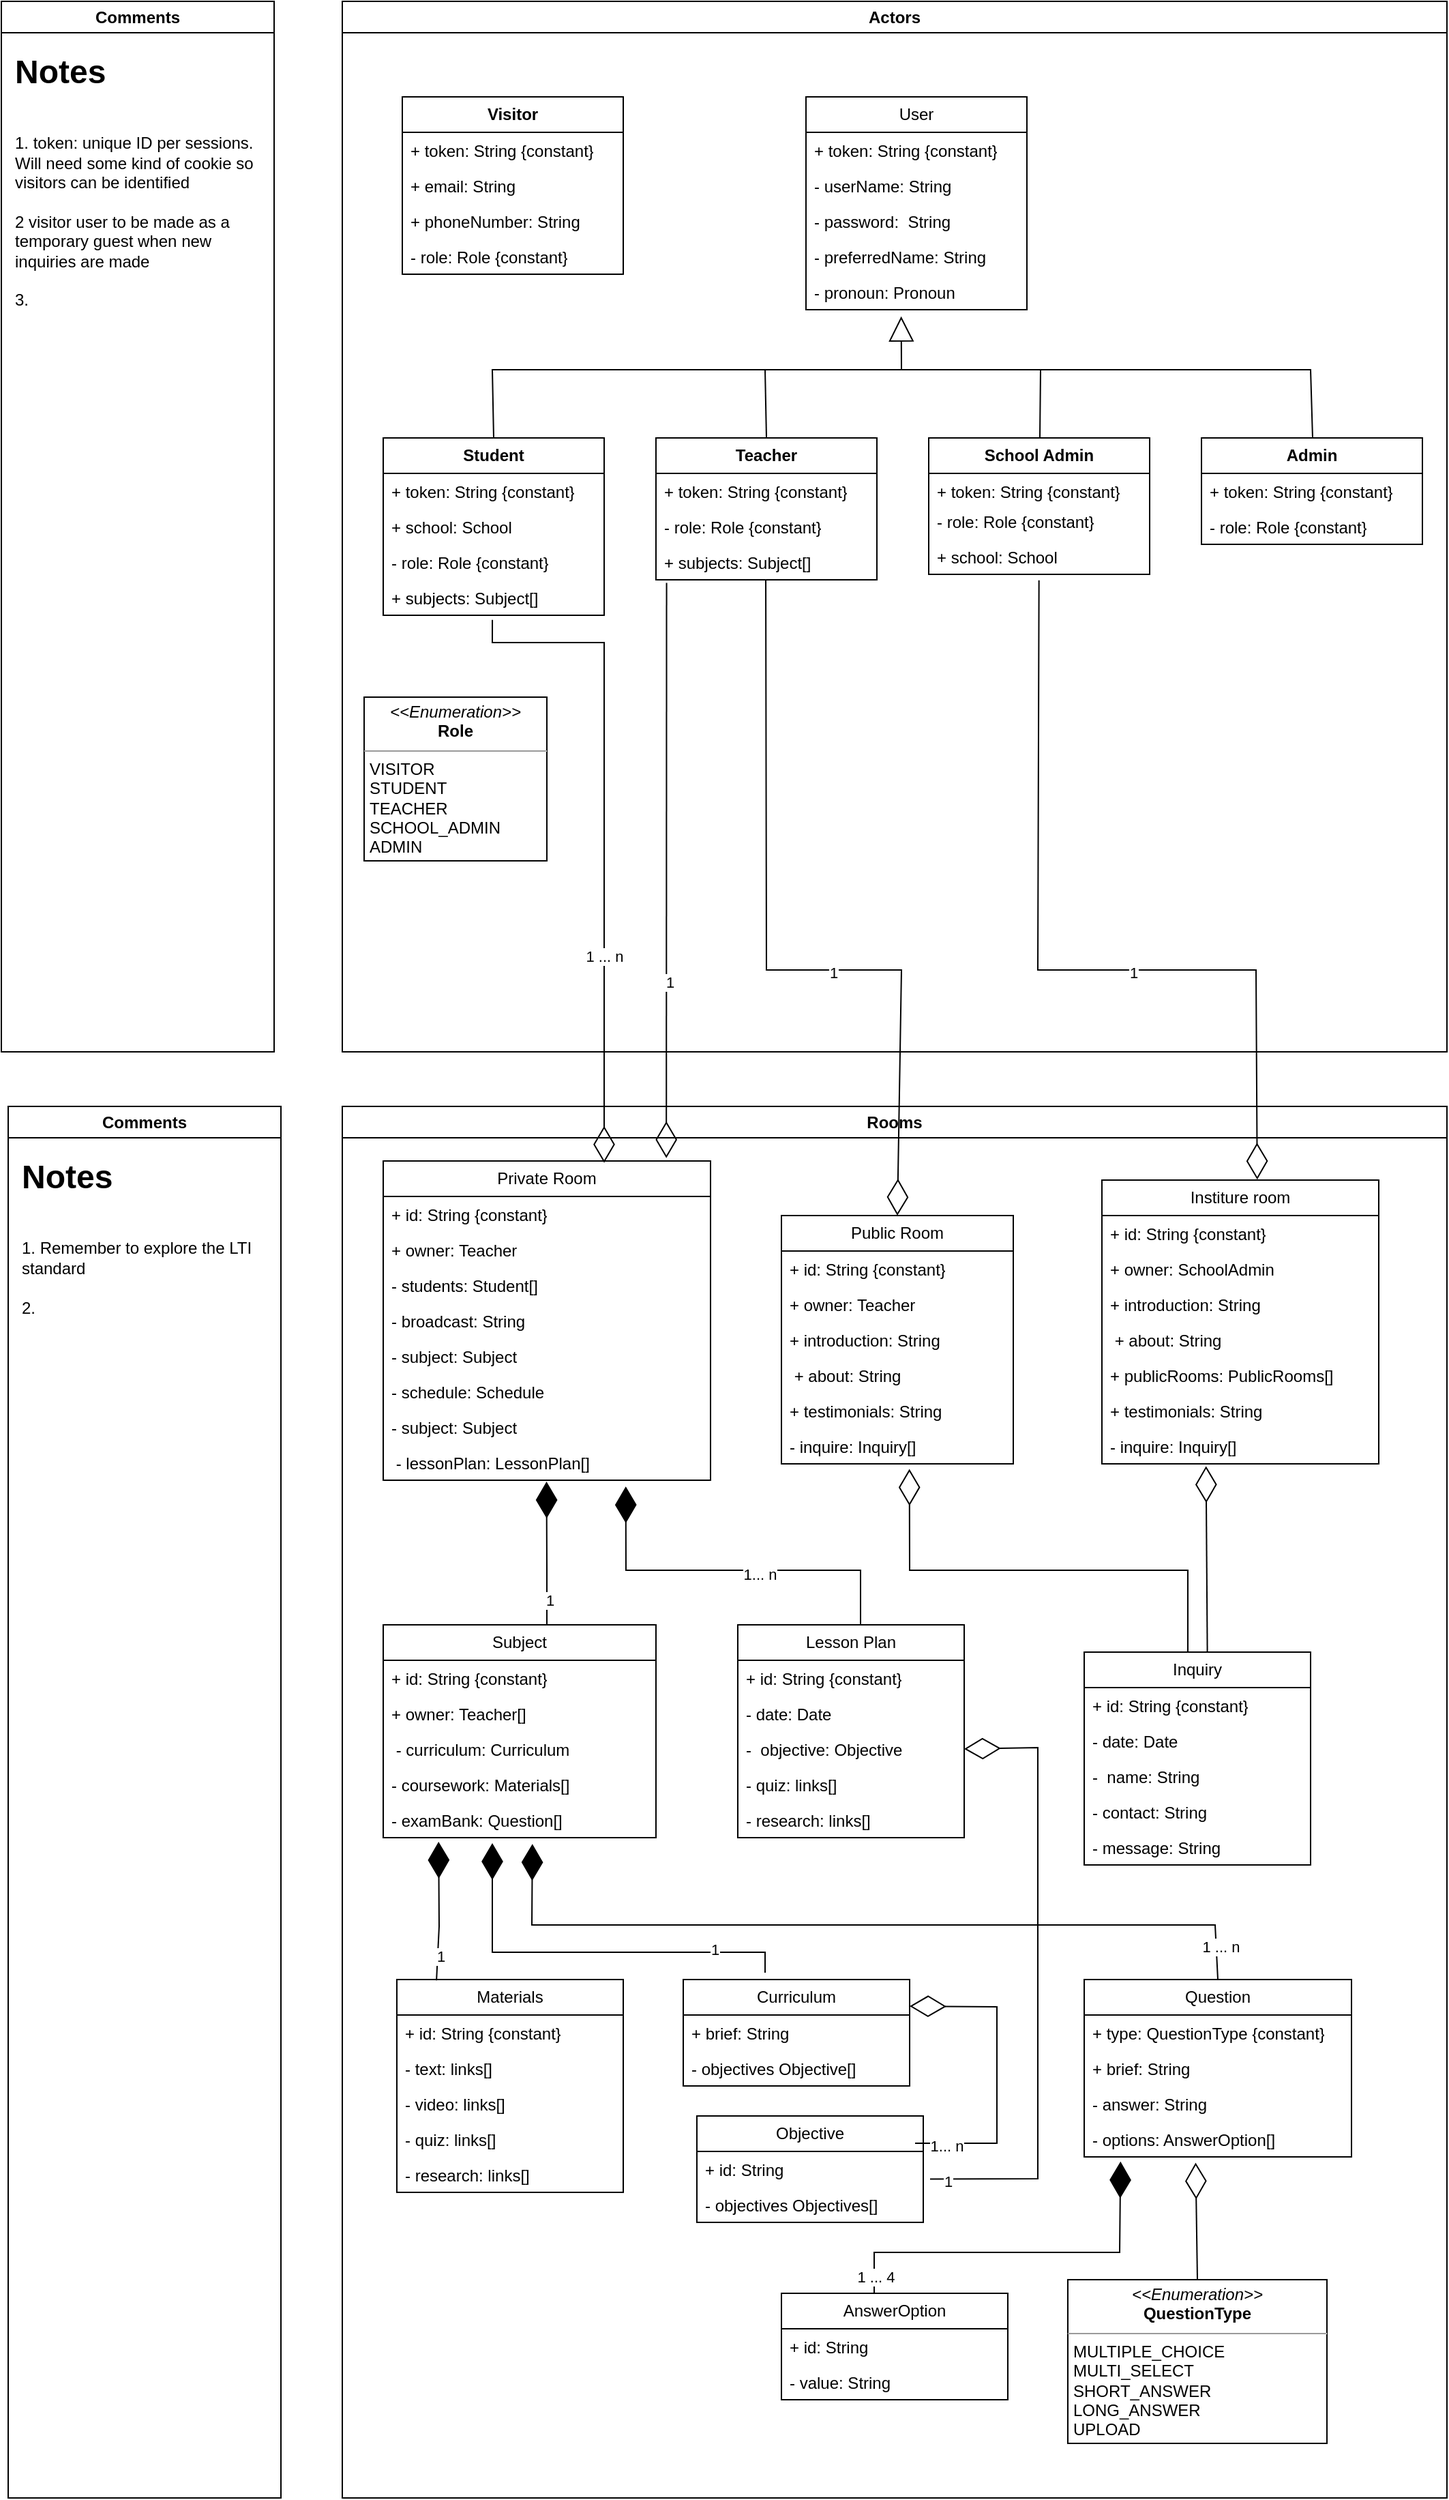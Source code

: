 <mxfile version="22.1.5" type="github">
  <diagram id="C5RBs43oDa-KdzZeNtuy" name="Page-1">
    <mxGraphModel dx="1717" dy="401" grid="1" gridSize="10" guides="1" tooltips="1" connect="1" arrows="1" fold="1" page="1" pageScale="1" pageWidth="827" pageHeight="1169" math="0" shadow="0">
      <root>
        <mxCell id="WIyWlLk6GJQsqaUBKTNV-0" />
        <mxCell id="WIyWlLk6GJQsqaUBKTNV-1" parent="WIyWlLk6GJQsqaUBKTNV-0" />
        <mxCell id="srA7FluS-shETUdFAsvK-31" value="Actors" style="swimlane;whiteSpace=wrap;html=1;" parent="WIyWlLk6GJQsqaUBKTNV-1" vertex="1">
          <mxGeometry x="10" y="10" width="810" height="770" as="geometry" />
        </mxCell>
        <mxCell id="srA7FluS-shETUdFAsvK-42" value="&lt;b&gt;Student&lt;/b&gt;" style="swimlane;fontStyle=0;childLayout=stackLayout;horizontal=1;startSize=26;fillColor=none;horizontalStack=0;resizeParent=1;resizeParentMax=0;resizeLast=0;collapsible=1;marginBottom=0;whiteSpace=wrap;html=1;" parent="srA7FluS-shETUdFAsvK-31" vertex="1">
          <mxGeometry x="30" y="320" width="162" height="130" as="geometry" />
        </mxCell>
        <mxCell id="srA7FluS-shETUdFAsvK-43" value="+ token: String {constant}" style="text;strokeColor=none;fillColor=none;align=left;verticalAlign=top;spacingLeft=4;spacingRight=4;overflow=hidden;rotatable=0;points=[[0,0.5],[1,0.5]];portConstraint=eastwest;whiteSpace=wrap;html=1;" parent="srA7FluS-shETUdFAsvK-42" vertex="1">
          <mxGeometry y="26" width="162" height="26" as="geometry" />
        </mxCell>
        <mxCell id="srA7FluS-shETUdFAsvK-110" value="+ school: School" style="text;strokeColor=none;fillColor=none;align=left;verticalAlign=top;spacingLeft=4;spacingRight=4;overflow=hidden;rotatable=0;points=[[0,0.5],[1,0.5]];portConstraint=eastwest;whiteSpace=wrap;html=1;" parent="srA7FluS-shETUdFAsvK-42" vertex="1">
          <mxGeometry y="52" width="162" height="26" as="geometry" />
        </mxCell>
        <mxCell id="srA7FluS-shETUdFAsvK-64" value="- role: Role {constant}" style="text;strokeColor=none;fillColor=none;align=left;verticalAlign=top;spacingLeft=4;spacingRight=4;overflow=hidden;rotatable=0;points=[[0,0.5],[1,0.5]];portConstraint=eastwest;whiteSpace=wrap;html=1;" parent="srA7FluS-shETUdFAsvK-42" vertex="1">
          <mxGeometry y="78" width="162" height="26" as="geometry" />
        </mxCell>
        <mxCell id="srA7FluS-shETUdFAsvK-47" value="+ subjects: Subject[]" style="text;strokeColor=none;fillColor=none;align=left;verticalAlign=top;spacingLeft=4;spacingRight=4;overflow=hidden;rotatable=0;points=[[0,0.5],[1,0.5]];portConstraint=eastwest;whiteSpace=wrap;html=1;" parent="srA7FluS-shETUdFAsvK-42" vertex="1">
          <mxGeometry y="104" width="162" height="26" as="geometry" />
        </mxCell>
        <mxCell id="srA7FluS-shETUdFAsvK-66" value="&lt;b&gt;Teacher&lt;/b&gt;" style="swimlane;fontStyle=0;childLayout=stackLayout;horizontal=1;startSize=26;fillColor=none;horizontalStack=0;resizeParent=1;resizeParentMax=0;resizeLast=0;collapsible=1;marginBottom=0;whiteSpace=wrap;html=1;" parent="srA7FluS-shETUdFAsvK-31" vertex="1">
          <mxGeometry x="230" y="320" width="162" height="104" as="geometry" />
        </mxCell>
        <mxCell id="srA7FluS-shETUdFAsvK-106" value="+ token: String {constant}" style="text;strokeColor=none;fillColor=none;align=left;verticalAlign=top;spacingLeft=4;spacingRight=4;overflow=hidden;rotatable=0;points=[[0,0.5],[1,0.5]];portConstraint=eastwest;whiteSpace=wrap;html=1;" parent="srA7FluS-shETUdFAsvK-66" vertex="1">
          <mxGeometry y="26" width="162" height="26" as="geometry" />
        </mxCell>
        <mxCell id="srA7FluS-shETUdFAsvK-113" value="- role: Role {constant}" style="text;strokeColor=none;fillColor=none;align=left;verticalAlign=top;spacingLeft=4;spacingRight=4;overflow=hidden;rotatable=0;points=[[0,0.5],[1,0.5]];portConstraint=eastwest;whiteSpace=wrap;html=1;" parent="srA7FluS-shETUdFAsvK-66" vertex="1">
          <mxGeometry y="52" width="162" height="26" as="geometry" />
        </mxCell>
        <mxCell id="srA7FluS-shETUdFAsvK-72" value="+ subjects: Subject[]" style="text;strokeColor=none;fillColor=none;align=left;verticalAlign=top;spacingLeft=4;spacingRight=4;overflow=hidden;rotatable=0;points=[[0,0.5],[1,0.5]];portConstraint=eastwest;whiteSpace=wrap;html=1;" parent="srA7FluS-shETUdFAsvK-66" vertex="1">
          <mxGeometry y="78" width="162" height="26" as="geometry" />
        </mxCell>
        <mxCell id="srA7FluS-shETUdFAsvK-74" value="&lt;b&gt;School Admin&lt;/b&gt;" style="swimlane;fontStyle=0;childLayout=stackLayout;horizontal=1;startSize=26;fillColor=none;horizontalStack=0;resizeParent=1;resizeParentMax=0;resizeLast=0;collapsible=1;marginBottom=0;whiteSpace=wrap;html=1;" parent="srA7FluS-shETUdFAsvK-31" vertex="1">
          <mxGeometry x="430" y="320" width="162" height="100" as="geometry" />
        </mxCell>
        <mxCell id="srA7FluS-shETUdFAsvK-107" value="+ token: String {constant}" style="text;strokeColor=none;fillColor=none;align=left;verticalAlign=top;spacingLeft=4;spacingRight=4;overflow=hidden;rotatable=0;points=[[0,0.5],[1,0.5]];portConstraint=eastwest;whiteSpace=wrap;html=1;" parent="srA7FluS-shETUdFAsvK-74" vertex="1">
          <mxGeometry y="26" width="162" height="22" as="geometry" />
        </mxCell>
        <mxCell id="srA7FluS-shETUdFAsvK-114" value="- role: Role {constant}" style="text;strokeColor=none;fillColor=none;align=left;verticalAlign=top;spacingLeft=4;spacingRight=4;overflow=hidden;rotatable=0;points=[[0,0.5],[1,0.5]];portConstraint=eastwest;whiteSpace=wrap;html=1;" parent="srA7FluS-shETUdFAsvK-74" vertex="1">
          <mxGeometry y="48" width="162" height="26" as="geometry" />
        </mxCell>
        <mxCell id="srA7FluS-shETUdFAsvK-81" value="+ school: School" style="text;strokeColor=none;fillColor=none;align=left;verticalAlign=top;spacingLeft=4;spacingRight=4;overflow=hidden;rotatable=0;points=[[0,0.5],[1,0.5]];portConstraint=eastwest;whiteSpace=wrap;html=1;" parent="srA7FluS-shETUdFAsvK-74" vertex="1">
          <mxGeometry y="74" width="162" height="26" as="geometry" />
        </mxCell>
        <mxCell id="srA7FluS-shETUdFAsvK-82" value="&lt;b&gt;Admin&lt;/b&gt;" style="swimlane;fontStyle=0;childLayout=stackLayout;horizontal=1;startSize=26;fillColor=none;horizontalStack=0;resizeParent=1;resizeParentMax=0;resizeLast=0;collapsible=1;marginBottom=0;whiteSpace=wrap;html=1;" parent="srA7FluS-shETUdFAsvK-31" vertex="1">
          <mxGeometry x="630" y="320" width="162" height="78" as="geometry" />
        </mxCell>
        <mxCell id="srA7FluS-shETUdFAsvK-108" value="+ token: String {constant}" style="text;strokeColor=none;fillColor=none;align=left;verticalAlign=top;spacingLeft=4;spacingRight=4;overflow=hidden;rotatable=0;points=[[0,0.5],[1,0.5]];portConstraint=eastwest;whiteSpace=wrap;html=1;" parent="srA7FluS-shETUdFAsvK-82" vertex="1">
          <mxGeometry y="26" width="162" height="26" as="geometry" />
        </mxCell>
        <mxCell id="srA7FluS-shETUdFAsvK-115" value="- role: Role {constant}" style="text;strokeColor=none;fillColor=none;align=left;verticalAlign=top;spacingLeft=4;spacingRight=4;overflow=hidden;rotatable=0;points=[[0,0.5],[1,0.5]];portConstraint=eastwest;whiteSpace=wrap;html=1;" parent="srA7FluS-shETUdFAsvK-82" vertex="1">
          <mxGeometry y="52" width="162" height="26" as="geometry" />
        </mxCell>
        <mxCell id="srA7FluS-shETUdFAsvK-97" value="&lt;b&gt;Visitor&lt;/b&gt;" style="swimlane;fontStyle=0;childLayout=stackLayout;horizontal=1;startSize=26;fillColor=none;horizontalStack=0;resizeParent=1;resizeParentMax=0;resizeLast=0;collapsible=1;marginBottom=0;whiteSpace=wrap;html=1;" parent="srA7FluS-shETUdFAsvK-31" vertex="1">
          <mxGeometry x="44" y="70" width="162" height="130" as="geometry" />
        </mxCell>
        <mxCell id="srA7FluS-shETUdFAsvK-98" value="+ token: String {constant}" style="text;strokeColor=none;fillColor=none;align=left;verticalAlign=top;spacingLeft=4;spacingRight=4;overflow=hidden;rotatable=0;points=[[0,0.5],[1,0.5]];portConstraint=eastwest;whiteSpace=wrap;html=1;" parent="srA7FluS-shETUdFAsvK-97" vertex="1">
          <mxGeometry y="26" width="162" height="26" as="geometry" />
        </mxCell>
        <mxCell id="srA7FluS-shETUdFAsvK-103" value="+ email: String" style="text;strokeColor=none;fillColor=none;align=left;verticalAlign=top;spacingLeft=4;spacingRight=4;overflow=hidden;rotatable=0;points=[[0,0.5],[1,0.5]];portConstraint=eastwest;whiteSpace=wrap;html=1;" parent="srA7FluS-shETUdFAsvK-97" vertex="1">
          <mxGeometry y="52" width="162" height="26" as="geometry" />
        </mxCell>
        <mxCell id="srA7FluS-shETUdFAsvK-105" value="+ phoneNumber: String" style="text;strokeColor=none;fillColor=none;align=left;verticalAlign=top;spacingLeft=4;spacingRight=4;overflow=hidden;rotatable=0;points=[[0,0.5],[1,0.5]];portConstraint=eastwest;whiteSpace=wrap;html=1;" parent="srA7FluS-shETUdFAsvK-97" vertex="1">
          <mxGeometry y="78" width="162" height="26" as="geometry" />
        </mxCell>
        <mxCell id="srA7FluS-shETUdFAsvK-112" value="- role: Role {constant}" style="text;strokeColor=none;fillColor=none;align=left;verticalAlign=top;spacingLeft=4;spacingRight=4;overflow=hidden;rotatable=0;points=[[0,0.5],[1,0.5]];portConstraint=eastwest;whiteSpace=wrap;html=1;" parent="srA7FluS-shETUdFAsvK-97" vertex="1">
          <mxGeometry y="104" width="162" height="26" as="geometry" />
        </mxCell>
        <mxCell id="srA7FluS-shETUdFAsvK-116" value="User" style="swimlane;fontStyle=0;childLayout=stackLayout;horizontal=1;startSize=26;fillColor=none;horizontalStack=0;resizeParent=1;resizeParentMax=0;resizeLast=0;collapsible=1;marginBottom=0;whiteSpace=wrap;html=1;" parent="srA7FluS-shETUdFAsvK-31" vertex="1">
          <mxGeometry x="340" y="70" width="162" height="156" as="geometry" />
        </mxCell>
        <mxCell id="srA7FluS-shETUdFAsvK-117" value="+ token: String {constant}" style="text;strokeColor=none;fillColor=none;align=left;verticalAlign=top;spacingLeft=4;spacingRight=4;overflow=hidden;rotatable=0;points=[[0,0.5],[1,0.5]];portConstraint=eastwest;whiteSpace=wrap;html=1;" parent="srA7FluS-shETUdFAsvK-116" vertex="1">
          <mxGeometry y="26" width="162" height="26" as="geometry" />
        </mxCell>
        <mxCell id="srA7FluS-shETUdFAsvK-119" value="- userName: String" style="text;strokeColor=none;fillColor=none;align=left;verticalAlign=top;spacingLeft=4;spacingRight=4;overflow=hidden;rotatable=0;points=[[0,0.5],[1,0.5]];portConstraint=eastwest;whiteSpace=wrap;html=1;" parent="srA7FluS-shETUdFAsvK-116" vertex="1">
          <mxGeometry y="52" width="162" height="26" as="geometry" />
        </mxCell>
        <mxCell id="srA7FluS-shETUdFAsvK-120" value="- password:&amp;nbsp; String" style="text;strokeColor=none;fillColor=none;align=left;verticalAlign=top;spacingLeft=4;spacingRight=4;overflow=hidden;rotatable=0;points=[[0,0.5],[1,0.5]];portConstraint=eastwest;whiteSpace=wrap;html=1;" parent="srA7FluS-shETUdFAsvK-116" vertex="1">
          <mxGeometry y="78" width="162" height="26" as="geometry" />
        </mxCell>
        <mxCell id="srA7FluS-shETUdFAsvK-121" value="- preferredName: String" style="text;strokeColor=none;fillColor=none;align=left;verticalAlign=top;spacingLeft=4;spacingRight=4;overflow=hidden;rotatable=0;points=[[0,0.5],[1,0.5]];portConstraint=eastwest;whiteSpace=wrap;html=1;" parent="srA7FluS-shETUdFAsvK-116" vertex="1">
          <mxGeometry y="104" width="162" height="26" as="geometry" />
        </mxCell>
        <mxCell id="srA7FluS-shETUdFAsvK-122" value="- pronoun: Pronoun" style="text;strokeColor=none;fillColor=none;align=left;verticalAlign=top;spacingLeft=4;spacingRight=4;overflow=hidden;rotatable=0;points=[[0,0.5],[1,0.5]];portConstraint=eastwest;whiteSpace=wrap;html=1;" parent="srA7FluS-shETUdFAsvK-116" vertex="1">
          <mxGeometry y="130" width="162" height="26" as="geometry" />
        </mxCell>
        <mxCell id="srA7FluS-shETUdFAsvK-111" value="&lt;p style=&quot;margin:0px;margin-top:4px;text-align:center;&quot;&gt;&lt;i&gt;&amp;lt;&amp;lt;Enumeration&amp;gt;&amp;gt;&lt;/i&gt;&lt;br&gt;&lt;b&gt;Role&lt;/b&gt;&lt;/p&gt;&lt;hr size=&quot;1&quot;&gt;&lt;p style=&quot;margin:0px;margin-left:4px;&quot;&gt;VISITOR&lt;/p&gt;&lt;p style=&quot;margin:0px;margin-left:4px;&quot;&gt;STUDENT&lt;br&gt;&lt;/p&gt;&lt;p style=&quot;margin:0px;margin-left:4px;&quot;&gt;TEACHER&lt;/p&gt;&lt;p style=&quot;margin:0px;margin-left:4px;&quot;&gt;SCHOOL_ADMIN&lt;/p&gt;&lt;p style=&quot;margin:0px;margin-left:4px;&quot;&gt;ADMIN&lt;/p&gt;&lt;p style=&quot;margin:0px;margin-left:4px;&quot;&gt;&lt;br&gt;&lt;/p&gt;" style="verticalAlign=top;align=left;overflow=fill;fontSize=12;fontFamily=Helvetica;html=1;whiteSpace=wrap;" parent="srA7FluS-shETUdFAsvK-31" vertex="1">
          <mxGeometry x="16" y="510" width="134" height="120" as="geometry" />
        </mxCell>
        <mxCell id="srA7FluS-shETUdFAsvK-141" value="" style="endArrow=block;endSize=16;endFill=0;html=1;rounded=0;exitX=0.5;exitY=0;exitDx=0;exitDy=0;entryX=0.431;entryY=1.187;entryDx=0;entryDy=0;entryPerimeter=0;" parent="srA7FluS-shETUdFAsvK-31" source="srA7FluS-shETUdFAsvK-42" target="srA7FluS-shETUdFAsvK-122" edge="1">
          <mxGeometry width="160" relative="1" as="geometry">
            <mxPoint x="280" y="500" as="sourcePoint" />
            <mxPoint x="440" y="500" as="targetPoint" />
            <Array as="points">
              <mxPoint x="110" y="270" />
              <mxPoint x="410" y="270" />
            </Array>
          </mxGeometry>
        </mxCell>
        <mxCell id="srA7FluS-shETUdFAsvK-142" value="" style="endArrow=none;html=1;rounded=0;exitX=0.5;exitY=0;exitDx=0;exitDy=0;" parent="srA7FluS-shETUdFAsvK-31" source="srA7FluS-shETUdFAsvK-66" edge="1">
          <mxGeometry width="50" height="50" relative="1" as="geometry">
            <mxPoint x="320" y="330" as="sourcePoint" />
            <mxPoint x="310" y="270" as="targetPoint" />
          </mxGeometry>
        </mxCell>
        <mxCell id="srA7FluS-shETUdFAsvK-143" value="" style="endArrow=none;html=1;rounded=0;exitX=0.5;exitY=0;exitDx=0;exitDy=0;" parent="srA7FluS-shETUdFAsvK-31" edge="1">
          <mxGeometry width="50" height="50" relative="1" as="geometry">
            <mxPoint x="511.5" y="320" as="sourcePoint" />
            <mxPoint x="410" y="270" as="targetPoint" />
            <Array as="points">
              <mxPoint x="512" y="270" />
            </Array>
          </mxGeometry>
        </mxCell>
        <mxCell id="srA7FluS-shETUdFAsvK-144" value="" style="endArrow=none;html=1;rounded=0;exitX=0.5;exitY=0;exitDx=0;exitDy=0;" parent="srA7FluS-shETUdFAsvK-31" edge="1">
          <mxGeometry width="50" height="50" relative="1" as="geometry">
            <mxPoint x="711.5" y="320" as="sourcePoint" />
            <mxPoint x="510" y="270" as="targetPoint" />
            <Array as="points">
              <mxPoint x="710" y="270" />
            </Array>
          </mxGeometry>
        </mxCell>
        <mxCell id="srA7FluS-shETUdFAsvK-187" value="Rooms" style="swimlane;whiteSpace=wrap;html=1;startSize=23;" parent="WIyWlLk6GJQsqaUBKTNV-1" vertex="1">
          <mxGeometry x="10" y="820" width="810" height="1020" as="geometry" />
        </mxCell>
        <mxCell id="srA7FluS-shETUdFAsvK-146" value="Subject" style="swimlane;fontStyle=0;childLayout=stackLayout;horizontal=1;startSize=26;fillColor=none;horizontalStack=0;resizeParent=1;resizeParentMax=0;resizeLast=0;collapsible=1;marginBottom=0;whiteSpace=wrap;html=1;" parent="srA7FluS-shETUdFAsvK-187" vertex="1">
          <mxGeometry x="30" y="380" width="200" height="156" as="geometry" />
        </mxCell>
        <mxCell id="srA7FluS-shETUdFAsvK-147" value="+ id: String {constant}" style="text;strokeColor=none;fillColor=none;align=left;verticalAlign=top;spacingLeft=4;spacingRight=4;overflow=hidden;rotatable=0;points=[[0,0.5],[1,0.5]];portConstraint=eastwest;whiteSpace=wrap;html=1;" parent="srA7FluS-shETUdFAsvK-146" vertex="1">
          <mxGeometry y="26" width="200" height="26" as="geometry" />
        </mxCell>
        <mxCell id="srA7FluS-shETUdFAsvK-148" value="+ owner: Teacher[]" style="text;strokeColor=none;fillColor=none;align=left;verticalAlign=top;spacingLeft=4;spacingRight=4;overflow=hidden;rotatable=0;points=[[0,0.5],[1,0.5]];portConstraint=eastwest;whiteSpace=wrap;html=1;" parent="srA7FluS-shETUdFAsvK-146" vertex="1">
          <mxGeometry y="52" width="200" height="26" as="geometry" />
        </mxCell>
        <mxCell id="PEpVWC3lu_L7I1P6-TOw-14" value="&amp;nbsp;- curriculum: Curriculum" style="text;strokeColor=none;fillColor=none;align=left;verticalAlign=top;spacingLeft=4;spacingRight=4;overflow=hidden;rotatable=0;points=[[0,0.5],[1,0.5]];portConstraint=eastwest;whiteSpace=wrap;html=1;" vertex="1" parent="srA7FluS-shETUdFAsvK-146">
          <mxGeometry y="78" width="200" height="26" as="geometry" />
        </mxCell>
        <mxCell id="PEpVWC3lu_L7I1P6-TOw-15" value="- coursework: Materials[]" style="text;strokeColor=none;fillColor=none;align=left;verticalAlign=top;spacingLeft=4;spacingRight=4;overflow=hidden;rotatable=0;points=[[0,0.5],[1,0.5]];portConstraint=eastwest;whiteSpace=wrap;html=1;" vertex="1" parent="srA7FluS-shETUdFAsvK-146">
          <mxGeometry y="104" width="200" height="26" as="geometry" />
        </mxCell>
        <mxCell id="PEpVWC3lu_L7I1P6-TOw-20" value="- examBank: Question[]" style="text;strokeColor=none;fillColor=none;align=left;verticalAlign=top;spacingLeft=4;spacingRight=4;overflow=hidden;rotatable=0;points=[[0,0.5],[1,0.5]];portConstraint=eastwest;whiteSpace=wrap;html=1;" vertex="1" parent="srA7FluS-shETUdFAsvK-146">
          <mxGeometry y="130" width="200" height="26" as="geometry" />
        </mxCell>
        <mxCell id="PEpVWC3lu_L7I1P6-TOw-2" value="Private Room" style="swimlane;fontStyle=0;childLayout=stackLayout;horizontal=1;startSize=26;fillColor=none;horizontalStack=0;resizeParent=1;resizeParentMax=0;resizeLast=0;collapsible=1;marginBottom=0;whiteSpace=wrap;html=1;" vertex="1" parent="srA7FluS-shETUdFAsvK-187">
          <mxGeometry x="30" y="40" width="240" height="234" as="geometry" />
        </mxCell>
        <mxCell id="PEpVWC3lu_L7I1P6-TOw-3" value="+ id: String {constant}" style="text;strokeColor=none;fillColor=none;align=left;verticalAlign=top;spacingLeft=4;spacingRight=4;overflow=hidden;rotatable=0;points=[[0,0.5],[1,0.5]];portConstraint=eastwest;whiteSpace=wrap;html=1;" vertex="1" parent="PEpVWC3lu_L7I1P6-TOw-2">
          <mxGeometry y="26" width="240" height="26" as="geometry" />
        </mxCell>
        <mxCell id="PEpVWC3lu_L7I1P6-TOw-4" value="+ owner: Teacher" style="text;strokeColor=none;fillColor=none;align=left;verticalAlign=top;spacingLeft=4;spacingRight=4;overflow=hidden;rotatable=0;points=[[0,0.5],[1,0.5]];portConstraint=eastwest;whiteSpace=wrap;html=1;" vertex="1" parent="PEpVWC3lu_L7I1P6-TOw-2">
          <mxGeometry y="52" width="240" height="26" as="geometry" />
        </mxCell>
        <mxCell id="PEpVWC3lu_L7I1P6-TOw-5" value="- students: Student[]" style="text;strokeColor=none;fillColor=none;align=left;verticalAlign=top;spacingLeft=4;spacingRight=4;overflow=hidden;rotatable=0;points=[[0,0.5],[1,0.5]];portConstraint=eastwest;whiteSpace=wrap;html=1;" vertex="1" parent="PEpVWC3lu_L7I1P6-TOw-2">
          <mxGeometry y="78" width="240" height="26" as="geometry" />
        </mxCell>
        <mxCell id="PEpVWC3lu_L7I1P6-TOw-6" value="- broadcast: String" style="text;strokeColor=none;fillColor=none;align=left;verticalAlign=top;spacingLeft=4;spacingRight=4;overflow=hidden;rotatable=0;points=[[0,0.5],[1,0.5]];portConstraint=eastwest;whiteSpace=wrap;html=1;" vertex="1" parent="PEpVWC3lu_L7I1P6-TOw-2">
          <mxGeometry y="104" width="240" height="26" as="geometry" />
        </mxCell>
        <mxCell id="PEpVWC3lu_L7I1P6-TOw-18" value="- subject: Subject" style="text;strokeColor=none;fillColor=none;align=left;verticalAlign=top;spacingLeft=4;spacingRight=4;overflow=hidden;rotatable=0;points=[[0,0.5],[1,0.5]];portConstraint=eastwest;whiteSpace=wrap;html=1;" vertex="1" parent="PEpVWC3lu_L7I1P6-TOw-2">
          <mxGeometry y="130" width="240" height="26" as="geometry" />
        </mxCell>
        <mxCell id="PEpVWC3lu_L7I1P6-TOw-7" value="- schedule: Schedule" style="text;strokeColor=none;fillColor=none;align=left;verticalAlign=top;spacingLeft=4;spacingRight=4;overflow=hidden;rotatable=0;points=[[0,0.5],[1,0.5]];portConstraint=eastwest;whiteSpace=wrap;html=1;" vertex="1" parent="PEpVWC3lu_L7I1P6-TOw-2">
          <mxGeometry y="156" width="240" height="26" as="geometry" />
        </mxCell>
        <mxCell id="PEpVWC3lu_L7I1P6-TOw-19" value="- subject: Subject" style="text;strokeColor=none;fillColor=none;align=left;verticalAlign=top;spacingLeft=4;spacingRight=4;overflow=hidden;rotatable=0;points=[[0,0.5],[1,0.5]];portConstraint=eastwest;whiteSpace=wrap;html=1;" vertex="1" parent="PEpVWC3lu_L7I1P6-TOw-2">
          <mxGeometry y="182" width="240" height="26" as="geometry" />
        </mxCell>
        <mxCell id="PEpVWC3lu_L7I1P6-TOw-16" value="&amp;nbsp;- lessonPlan: LessonPlan[]" style="text;strokeColor=none;fillColor=none;align=left;verticalAlign=top;spacingLeft=4;spacingRight=4;overflow=hidden;rotatable=0;points=[[0,0.5],[1,0.5]];portConstraint=eastwest;whiteSpace=wrap;html=1;" vertex="1" parent="PEpVWC3lu_L7I1P6-TOw-2">
          <mxGeometry y="208" width="240" height="26" as="geometry" />
        </mxCell>
        <mxCell id="PEpVWC3lu_L7I1P6-TOw-11" value="Materials" style="swimlane;fontStyle=0;childLayout=stackLayout;horizontal=1;startSize=26;fillColor=none;horizontalStack=0;resizeParent=1;resizeParentMax=0;resizeLast=0;collapsible=1;marginBottom=0;whiteSpace=wrap;html=1;" vertex="1" parent="srA7FluS-shETUdFAsvK-187">
          <mxGeometry x="40" y="640" width="166" height="156" as="geometry" />
        </mxCell>
        <mxCell id="PEpVWC3lu_L7I1P6-TOw-12" value="+ id: String {constant}" style="text;strokeColor=none;fillColor=none;align=left;verticalAlign=top;spacingLeft=4;spacingRight=4;overflow=hidden;rotatable=0;points=[[0,0.5],[1,0.5]];portConstraint=eastwest;whiteSpace=wrap;html=1;" vertex="1" parent="PEpVWC3lu_L7I1P6-TOw-11">
          <mxGeometry y="26" width="166" height="26" as="geometry" />
        </mxCell>
        <mxCell id="PEpVWC3lu_L7I1P6-TOw-17" value="- text: links[]" style="text;strokeColor=none;fillColor=none;align=left;verticalAlign=top;spacingLeft=4;spacingRight=4;overflow=hidden;rotatable=0;points=[[0,0.5],[1,0.5]];portConstraint=eastwest;whiteSpace=wrap;html=1;" vertex="1" parent="PEpVWC3lu_L7I1P6-TOw-11">
          <mxGeometry y="52" width="166" height="26" as="geometry" />
        </mxCell>
        <mxCell id="PEpVWC3lu_L7I1P6-TOw-21" value="- video: links[]" style="text;strokeColor=none;fillColor=none;align=left;verticalAlign=top;spacingLeft=4;spacingRight=4;overflow=hidden;rotatable=0;points=[[0,0.5],[1,0.5]];portConstraint=eastwest;whiteSpace=wrap;html=1;" vertex="1" parent="PEpVWC3lu_L7I1P6-TOw-11">
          <mxGeometry y="78" width="166" height="26" as="geometry" />
        </mxCell>
        <mxCell id="PEpVWC3lu_L7I1P6-TOw-22" value="- quiz: links[]" style="text;strokeColor=none;fillColor=none;align=left;verticalAlign=top;spacingLeft=4;spacingRight=4;overflow=hidden;rotatable=0;points=[[0,0.5],[1,0.5]];portConstraint=eastwest;whiteSpace=wrap;html=1;" vertex="1" parent="PEpVWC3lu_L7I1P6-TOw-11">
          <mxGeometry y="104" width="166" height="26" as="geometry" />
        </mxCell>
        <mxCell id="PEpVWC3lu_L7I1P6-TOw-23" value="- research: links[]" style="text;strokeColor=none;fillColor=none;align=left;verticalAlign=top;spacingLeft=4;spacingRight=4;overflow=hidden;rotatable=0;points=[[0,0.5],[1,0.5]];portConstraint=eastwest;whiteSpace=wrap;html=1;" vertex="1" parent="PEpVWC3lu_L7I1P6-TOw-11">
          <mxGeometry y="130" width="166" height="26" as="geometry" />
        </mxCell>
        <mxCell id="PEpVWC3lu_L7I1P6-TOw-25" value="Lesson Plan" style="swimlane;fontStyle=0;childLayout=stackLayout;horizontal=1;startSize=26;fillColor=none;horizontalStack=0;resizeParent=1;resizeParentMax=0;resizeLast=0;collapsible=1;marginBottom=0;whiteSpace=wrap;html=1;" vertex="1" parent="srA7FluS-shETUdFAsvK-187">
          <mxGeometry x="290" y="380" width="166" height="156" as="geometry" />
        </mxCell>
        <mxCell id="PEpVWC3lu_L7I1P6-TOw-26" value="+ id: String {constant}" style="text;strokeColor=none;fillColor=none;align=left;verticalAlign=top;spacingLeft=4;spacingRight=4;overflow=hidden;rotatable=0;points=[[0,0.5],[1,0.5]];portConstraint=eastwest;whiteSpace=wrap;html=1;" vertex="1" parent="PEpVWC3lu_L7I1P6-TOw-25">
          <mxGeometry y="26" width="166" height="26" as="geometry" />
        </mxCell>
        <mxCell id="PEpVWC3lu_L7I1P6-TOw-27" value="- date: Date" style="text;strokeColor=none;fillColor=none;align=left;verticalAlign=top;spacingLeft=4;spacingRight=4;overflow=hidden;rotatable=0;points=[[0,0.5],[1,0.5]];portConstraint=eastwest;whiteSpace=wrap;html=1;" vertex="1" parent="PEpVWC3lu_L7I1P6-TOw-25">
          <mxGeometry y="52" width="166" height="26" as="geometry" />
        </mxCell>
        <mxCell id="PEpVWC3lu_L7I1P6-TOw-28" value="-&amp;nbsp; objective: Objective" style="text;strokeColor=none;fillColor=none;align=left;verticalAlign=top;spacingLeft=4;spacingRight=4;overflow=hidden;rotatable=0;points=[[0,0.5],[1,0.5]];portConstraint=eastwest;whiteSpace=wrap;html=1;" vertex="1" parent="PEpVWC3lu_L7I1P6-TOw-25">
          <mxGeometry y="78" width="166" height="26" as="geometry" />
        </mxCell>
        <mxCell id="PEpVWC3lu_L7I1P6-TOw-29" value="- quiz: links[]" style="text;strokeColor=none;fillColor=none;align=left;verticalAlign=top;spacingLeft=4;spacingRight=4;overflow=hidden;rotatable=0;points=[[0,0.5],[1,0.5]];portConstraint=eastwest;whiteSpace=wrap;html=1;" vertex="1" parent="PEpVWC3lu_L7I1P6-TOw-25">
          <mxGeometry y="104" width="166" height="26" as="geometry" />
        </mxCell>
        <mxCell id="PEpVWC3lu_L7I1P6-TOw-30" value="- research: links[]" style="text;strokeColor=none;fillColor=none;align=left;verticalAlign=top;spacingLeft=4;spacingRight=4;overflow=hidden;rotatable=0;points=[[0,0.5],[1,0.5]];portConstraint=eastwest;whiteSpace=wrap;html=1;" vertex="1" parent="PEpVWC3lu_L7I1P6-TOw-25">
          <mxGeometry y="130" width="166" height="26" as="geometry" />
        </mxCell>
        <mxCell id="PEpVWC3lu_L7I1P6-TOw-31" value="Public Room" style="swimlane;fontStyle=0;childLayout=stackLayout;horizontal=1;startSize=26;fillColor=none;horizontalStack=0;resizeParent=1;resizeParentMax=0;resizeLast=0;collapsible=1;marginBottom=0;whiteSpace=wrap;html=1;" vertex="1" parent="srA7FluS-shETUdFAsvK-187">
          <mxGeometry x="322" y="80" width="170" height="182" as="geometry" />
        </mxCell>
        <mxCell id="PEpVWC3lu_L7I1P6-TOw-32" value="+ id: String {constant}" style="text;strokeColor=none;fillColor=none;align=left;verticalAlign=top;spacingLeft=4;spacingRight=4;overflow=hidden;rotatable=0;points=[[0,0.5],[1,0.5]];portConstraint=eastwest;whiteSpace=wrap;html=1;" vertex="1" parent="PEpVWC3lu_L7I1P6-TOw-31">
          <mxGeometry y="26" width="170" height="26" as="geometry" />
        </mxCell>
        <mxCell id="PEpVWC3lu_L7I1P6-TOw-33" value="+ owner: Teacher" style="text;strokeColor=none;fillColor=none;align=left;verticalAlign=top;spacingLeft=4;spacingRight=4;overflow=hidden;rotatable=0;points=[[0,0.5],[1,0.5]];portConstraint=eastwest;whiteSpace=wrap;html=1;" vertex="1" parent="PEpVWC3lu_L7I1P6-TOw-31">
          <mxGeometry y="52" width="170" height="26" as="geometry" />
        </mxCell>
        <mxCell id="PEpVWC3lu_L7I1P6-TOw-34" value="+ introduction: String" style="text;strokeColor=none;fillColor=none;align=left;verticalAlign=top;spacingLeft=4;spacingRight=4;overflow=hidden;rotatable=0;points=[[0,0.5],[1,0.5]];portConstraint=eastwest;whiteSpace=wrap;html=1;" vertex="1" parent="PEpVWC3lu_L7I1P6-TOw-31">
          <mxGeometry y="78" width="170" height="26" as="geometry" />
        </mxCell>
        <mxCell id="PEpVWC3lu_L7I1P6-TOw-39" value="&amp;nbsp;+ about: String" style="text;strokeColor=none;fillColor=none;align=left;verticalAlign=top;spacingLeft=4;spacingRight=4;overflow=hidden;rotatable=0;points=[[0,0.5],[1,0.5]];portConstraint=eastwest;whiteSpace=wrap;html=1;" vertex="1" parent="PEpVWC3lu_L7I1P6-TOw-31">
          <mxGeometry y="104" width="170" height="26" as="geometry" />
        </mxCell>
        <mxCell id="PEpVWC3lu_L7I1P6-TOw-35" value="+ testimonials: String" style="text;strokeColor=none;fillColor=none;align=left;verticalAlign=top;spacingLeft=4;spacingRight=4;overflow=hidden;rotatable=0;points=[[0,0.5],[1,0.5]];portConstraint=eastwest;whiteSpace=wrap;html=1;" vertex="1" parent="PEpVWC3lu_L7I1P6-TOw-31">
          <mxGeometry y="130" width="170" height="26" as="geometry" />
        </mxCell>
        <mxCell id="PEpVWC3lu_L7I1P6-TOw-37" value="- inquire: Inquiry[]" style="text;strokeColor=none;fillColor=none;align=left;verticalAlign=top;spacingLeft=4;spacingRight=4;overflow=hidden;rotatable=0;points=[[0,0.5],[1,0.5]];portConstraint=eastwest;whiteSpace=wrap;html=1;" vertex="1" parent="PEpVWC3lu_L7I1P6-TOw-31">
          <mxGeometry y="156" width="170" height="26" as="geometry" />
        </mxCell>
        <mxCell id="PEpVWC3lu_L7I1P6-TOw-41" value="" style="endArrow=diamondThin;endFill=1;endSize=24;html=1;rounded=0;entryX=0.499;entryY=1.038;entryDx=0;entryDy=0;entryPerimeter=0;" edge="1" parent="srA7FluS-shETUdFAsvK-187" target="PEpVWC3lu_L7I1P6-TOw-16">
          <mxGeometry width="160" relative="1" as="geometry">
            <mxPoint x="150" y="380" as="sourcePoint" />
            <mxPoint x="480" y="310" as="targetPoint" />
            <Array as="points">
              <mxPoint x="150" y="340" />
            </Array>
          </mxGeometry>
        </mxCell>
        <mxCell id="PEpVWC3lu_L7I1P6-TOw-44" value="1" style="edgeLabel;html=1;align=center;verticalAlign=middle;resizable=0;points=[];" vertex="1" connectable="0" parent="PEpVWC3lu_L7I1P6-TOw-41">
          <mxGeometry x="-0.645" y="-2" relative="1" as="geometry">
            <mxPoint as="offset" />
          </mxGeometry>
        </mxCell>
        <mxCell id="PEpVWC3lu_L7I1P6-TOw-42" value="" style="endArrow=diamondThin;endFill=1;endSize=24;html=1;rounded=0;exitX=0.799;exitY=0;exitDx=0;exitDy=0;exitPerimeter=0;entryX=0.741;entryY=1.176;entryDx=0;entryDy=0;entryPerimeter=0;" edge="1" parent="srA7FluS-shETUdFAsvK-187" target="PEpVWC3lu_L7I1P6-TOw-16">
          <mxGeometry width="160" relative="1" as="geometry">
            <mxPoint x="380" y="380" as="sourcePoint" />
            <mxPoint x="270" y="280" as="targetPoint" />
            <Array as="points">
              <mxPoint x="380" y="340" />
              <mxPoint x="208" y="340" />
            </Array>
          </mxGeometry>
        </mxCell>
        <mxCell id="PEpVWC3lu_L7I1P6-TOw-45" value="1... n" style="edgeLabel;html=1;align=center;verticalAlign=middle;resizable=0;points=[];" vertex="1" connectable="0" parent="PEpVWC3lu_L7I1P6-TOw-42">
          <mxGeometry x="-0.494" y="3" relative="1" as="geometry">
            <mxPoint x="-45" as="offset" />
          </mxGeometry>
        </mxCell>
        <mxCell id="PEpVWC3lu_L7I1P6-TOw-48" value="" style="endArrow=diamondThin;endFill=1;endSize=24;html=1;rounded=0;exitX=0.175;exitY=0.004;exitDx=0;exitDy=0;entryX=0.203;entryY=1.115;entryDx=0;entryDy=0;entryPerimeter=0;exitPerimeter=0;" edge="1" parent="srA7FluS-shETUdFAsvK-187" source="PEpVWC3lu_L7I1P6-TOw-11" target="PEpVWC3lu_L7I1P6-TOw-20">
          <mxGeometry width="160" relative="1" as="geometry">
            <mxPoint x="122.5" y="641" as="sourcePoint" />
            <mxPoint x="122.5" y="536" as="targetPoint" />
            <Array as="points">
              <mxPoint x="71" y="601" />
            </Array>
          </mxGeometry>
        </mxCell>
        <mxCell id="PEpVWC3lu_L7I1P6-TOw-49" value="1" style="edgeLabel;html=1;align=center;verticalAlign=middle;resizable=0;points=[];" vertex="1" connectable="0" parent="PEpVWC3lu_L7I1P6-TOw-48">
          <mxGeometry x="-0.645" y="-2" relative="1" as="geometry">
            <mxPoint as="offset" />
          </mxGeometry>
        </mxCell>
        <mxCell id="PEpVWC3lu_L7I1P6-TOw-50" value="Curriculum" style="swimlane;fontStyle=0;childLayout=stackLayout;horizontal=1;startSize=26;fillColor=none;horizontalStack=0;resizeParent=1;resizeParentMax=0;resizeLast=0;collapsible=1;marginBottom=0;whiteSpace=wrap;html=1;" vertex="1" parent="srA7FluS-shETUdFAsvK-187">
          <mxGeometry x="250" y="640" width="166" height="78" as="geometry" />
        </mxCell>
        <mxCell id="PEpVWC3lu_L7I1P6-TOw-51" value="+ brief: String" style="text;strokeColor=none;fillColor=none;align=left;verticalAlign=top;spacingLeft=4;spacingRight=4;overflow=hidden;rotatable=0;points=[[0,0.5],[1,0.5]];portConstraint=eastwest;whiteSpace=wrap;html=1;" vertex="1" parent="PEpVWC3lu_L7I1P6-TOw-50">
          <mxGeometry y="26" width="166" height="26" as="geometry" />
        </mxCell>
        <mxCell id="PEpVWC3lu_L7I1P6-TOw-52" value="- objectives Objective[]" style="text;strokeColor=none;fillColor=none;align=left;verticalAlign=top;spacingLeft=4;spacingRight=4;overflow=hidden;rotatable=0;points=[[0,0.5],[1,0.5]];portConstraint=eastwest;whiteSpace=wrap;html=1;" vertex="1" parent="PEpVWC3lu_L7I1P6-TOw-50">
          <mxGeometry y="52" width="166" height="26" as="geometry" />
        </mxCell>
        <mxCell id="PEpVWC3lu_L7I1P6-TOw-56" value="" style="endArrow=diamondThin;endFill=1;endSize=24;html=1;rounded=0;exitX=0.799;exitY=0;exitDx=0;exitDy=0;entryX=0.4;entryY=1.154;entryDx=0;entryDy=0;entryPerimeter=0;exitPerimeter=0;" edge="1" parent="srA7FluS-shETUdFAsvK-187" target="PEpVWC3lu_L7I1P6-TOw-20">
          <mxGeometry width="160" relative="1" as="geometry">
            <mxPoint x="310" y="635" as="sourcePoint" />
            <mxPoint x="310" y="530" as="targetPoint" />
            <Array as="points">
              <mxPoint x="310" y="620" />
              <mxPoint x="110" y="620" />
            </Array>
          </mxGeometry>
        </mxCell>
        <mxCell id="PEpVWC3lu_L7I1P6-TOw-57" value="1" style="edgeLabel;html=1;align=center;verticalAlign=middle;resizable=0;points=[];" vertex="1" connectable="0" parent="PEpVWC3lu_L7I1P6-TOw-56">
          <mxGeometry x="-0.645" y="-2" relative="1" as="geometry">
            <mxPoint as="offset" />
          </mxGeometry>
        </mxCell>
        <mxCell id="PEpVWC3lu_L7I1P6-TOw-58" value="Objective" style="swimlane;fontStyle=0;childLayout=stackLayout;horizontal=1;startSize=26;fillColor=none;horizontalStack=0;resizeParent=1;resizeParentMax=0;resizeLast=0;collapsible=1;marginBottom=0;whiteSpace=wrap;html=1;" vertex="1" parent="srA7FluS-shETUdFAsvK-187">
          <mxGeometry x="260" y="740" width="166" height="78" as="geometry" />
        </mxCell>
        <mxCell id="PEpVWC3lu_L7I1P6-TOw-76" value="" style="endArrow=diamondThin;endFill=0;endSize=24;html=1;rounded=0;entryX=1;entryY=0.25;entryDx=0;entryDy=0;" edge="1" parent="PEpVWC3lu_L7I1P6-TOw-58" target="PEpVWC3lu_L7I1P6-TOw-50">
          <mxGeometry width="160" relative="1" as="geometry">
            <mxPoint x="160" y="20" as="sourcePoint" />
            <mxPoint x="220" y="-50" as="targetPoint" />
            <Array as="points">
              <mxPoint x="220" y="20" />
              <mxPoint x="220" y="-80" />
            </Array>
          </mxGeometry>
        </mxCell>
        <mxCell id="PEpVWC3lu_L7I1P6-TOw-78" value="1... n" style="edgeLabel;html=1;align=center;verticalAlign=middle;resizable=0;points=[];" vertex="1" connectable="0" parent="PEpVWC3lu_L7I1P6-TOw-76">
          <mxGeometry x="-0.793" y="-2" relative="1" as="geometry">
            <mxPoint as="offset" />
          </mxGeometry>
        </mxCell>
        <mxCell id="PEpVWC3lu_L7I1P6-TOw-59" value="+ id: String" style="text;strokeColor=none;fillColor=none;align=left;verticalAlign=top;spacingLeft=4;spacingRight=4;overflow=hidden;rotatable=0;points=[[0,0.5],[1,0.5]];portConstraint=eastwest;whiteSpace=wrap;html=1;" vertex="1" parent="PEpVWC3lu_L7I1P6-TOw-58">
          <mxGeometry y="26" width="166" height="26" as="geometry" />
        </mxCell>
        <mxCell id="PEpVWC3lu_L7I1P6-TOw-60" value="- objectives Objectives[]" style="text;strokeColor=none;fillColor=none;align=left;verticalAlign=top;spacingLeft=4;spacingRight=4;overflow=hidden;rotatable=0;points=[[0,0.5],[1,0.5]];portConstraint=eastwest;whiteSpace=wrap;html=1;" vertex="1" parent="PEpVWC3lu_L7I1P6-TOw-58">
          <mxGeometry y="52" width="166" height="26" as="geometry" />
        </mxCell>
        <mxCell id="PEpVWC3lu_L7I1P6-TOw-61" value="" style="endArrow=diamondThin;endFill=0;endSize=24;html=1;rounded=0;entryX=1;entryY=0.5;entryDx=0;entryDy=0;exitX=1.03;exitY=0.777;exitDx=0;exitDy=0;exitPerimeter=0;" edge="1" parent="srA7FluS-shETUdFAsvK-187" source="PEpVWC3lu_L7I1P6-TOw-59" target="PEpVWC3lu_L7I1P6-TOw-28">
          <mxGeometry width="160" relative="1" as="geometry">
            <mxPoint x="420" y="830" as="sourcePoint" />
            <mxPoint x="590" y="830" as="targetPoint" />
            <Array as="points">
              <mxPoint x="510" y="786" />
              <mxPoint x="510" y="660" />
              <mxPoint x="510" y="470" />
            </Array>
          </mxGeometry>
        </mxCell>
        <mxCell id="PEpVWC3lu_L7I1P6-TOw-77" value="1" style="edgeLabel;html=1;align=center;verticalAlign=middle;resizable=0;points=[];" vertex="1" connectable="0" parent="PEpVWC3lu_L7I1P6-TOw-61">
          <mxGeometry x="-0.941" y="-2" relative="1" as="geometry">
            <mxPoint as="offset" />
          </mxGeometry>
        </mxCell>
        <mxCell id="PEpVWC3lu_L7I1P6-TOw-62" value="Question" style="swimlane;fontStyle=0;childLayout=stackLayout;horizontal=1;startSize=26;fillColor=none;horizontalStack=0;resizeParent=1;resizeParentMax=0;resizeLast=0;collapsible=1;marginBottom=0;whiteSpace=wrap;html=1;" vertex="1" parent="srA7FluS-shETUdFAsvK-187">
          <mxGeometry x="544" y="640" width="196" height="130" as="geometry" />
        </mxCell>
        <mxCell id="PEpVWC3lu_L7I1P6-TOw-63" value="+ type: QuestionType {constant}" style="text;strokeColor=none;fillColor=none;align=left;verticalAlign=top;spacingLeft=4;spacingRight=4;overflow=hidden;rotatable=0;points=[[0,0.5],[1,0.5]];portConstraint=eastwest;whiteSpace=wrap;html=1;" vertex="1" parent="PEpVWC3lu_L7I1P6-TOw-62">
          <mxGeometry y="26" width="196" height="26" as="geometry" />
        </mxCell>
        <mxCell id="PEpVWC3lu_L7I1P6-TOw-64" value="+ brief: String" style="text;strokeColor=none;fillColor=none;align=left;verticalAlign=top;spacingLeft=4;spacingRight=4;overflow=hidden;rotatable=0;points=[[0,0.5],[1,0.5]];portConstraint=eastwest;whiteSpace=wrap;html=1;" vertex="1" parent="PEpVWC3lu_L7I1P6-TOw-62">
          <mxGeometry y="52" width="196" height="26" as="geometry" />
        </mxCell>
        <mxCell id="PEpVWC3lu_L7I1P6-TOw-65" value="- answer: String" style="text;strokeColor=none;fillColor=none;align=left;verticalAlign=top;spacingLeft=4;spacingRight=4;overflow=hidden;rotatable=0;points=[[0,0.5],[1,0.5]];portConstraint=eastwest;whiteSpace=wrap;html=1;" vertex="1" parent="PEpVWC3lu_L7I1P6-TOw-62">
          <mxGeometry y="78" width="196" height="26" as="geometry" />
        </mxCell>
        <mxCell id="PEpVWC3lu_L7I1P6-TOw-66" value="- options: AnswerOption[]" style="text;strokeColor=none;fillColor=none;align=left;verticalAlign=top;spacingLeft=4;spacingRight=4;overflow=hidden;rotatable=0;points=[[0,0.5],[1,0.5]];portConstraint=eastwest;whiteSpace=wrap;html=1;" vertex="1" parent="PEpVWC3lu_L7I1P6-TOw-62">
          <mxGeometry y="104" width="196" height="26" as="geometry" />
        </mxCell>
        <mxCell id="PEpVWC3lu_L7I1P6-TOw-67" value="AnswerOption" style="swimlane;fontStyle=0;childLayout=stackLayout;horizontal=1;startSize=26;fillColor=none;horizontalStack=0;resizeParent=1;resizeParentMax=0;resizeLast=0;collapsible=1;marginBottom=0;whiteSpace=wrap;html=1;" vertex="1" parent="srA7FluS-shETUdFAsvK-187">
          <mxGeometry x="322" y="870" width="166" height="78" as="geometry" />
        </mxCell>
        <mxCell id="PEpVWC3lu_L7I1P6-TOw-68" value="+ id: String" style="text;strokeColor=none;fillColor=none;align=left;verticalAlign=top;spacingLeft=4;spacingRight=4;overflow=hidden;rotatable=0;points=[[0,0.5],[1,0.5]];portConstraint=eastwest;whiteSpace=wrap;html=1;" vertex="1" parent="PEpVWC3lu_L7I1P6-TOw-67">
          <mxGeometry y="26" width="166" height="26" as="geometry" />
        </mxCell>
        <mxCell id="PEpVWC3lu_L7I1P6-TOw-69" value="- value: String" style="text;strokeColor=none;fillColor=none;align=left;verticalAlign=top;spacingLeft=4;spacingRight=4;overflow=hidden;rotatable=0;points=[[0,0.5],[1,0.5]];portConstraint=eastwest;whiteSpace=wrap;html=1;" vertex="1" parent="PEpVWC3lu_L7I1P6-TOw-67">
          <mxGeometry y="52" width="166" height="26" as="geometry" />
        </mxCell>
        <mxCell id="PEpVWC3lu_L7I1P6-TOw-70" value="&lt;p style=&quot;margin:0px;margin-top:4px;text-align:center;&quot;&gt;&lt;i&gt;&amp;lt;&amp;lt;Enumeration&amp;gt;&amp;gt;&lt;/i&gt;&lt;br&gt;&lt;b&gt;QuestionType&lt;/b&gt;&lt;/p&gt;&lt;hr size=&quot;1&quot;&gt;&lt;p style=&quot;margin:0px;margin-left:4px;&quot;&gt;MULTIPLE_CHOICE&lt;/p&gt;&lt;p style=&quot;margin:0px;margin-left:4px;&quot;&gt;MULTI_SELECT&lt;/p&gt;&lt;p style=&quot;margin:0px;margin-left:4px;&quot;&gt;SHORT_ANSWER&lt;/p&gt;&lt;p style=&quot;margin:0px;margin-left:4px;&quot;&gt;LONG_ANSWER&lt;/p&gt;&lt;p style=&quot;margin:0px;margin-left:4px;&quot;&gt;UPLOAD&lt;/p&gt;&lt;p style=&quot;margin:0px;margin-left:4px;&quot;&gt;&lt;br&gt;&lt;/p&gt;" style="verticalAlign=top;align=left;overflow=fill;fontSize=12;fontFamily=Helvetica;html=1;whiteSpace=wrap;" vertex="1" parent="srA7FluS-shETUdFAsvK-187">
          <mxGeometry x="532" y="860" width="190" height="120" as="geometry" />
        </mxCell>
        <mxCell id="PEpVWC3lu_L7I1P6-TOw-71" value="" style="endArrow=diamondThin;endFill=1;endSize=24;html=1;rounded=0;exitX=0.5;exitY=0;exitDx=0;exitDy=0;entryX=0.136;entryY=1.131;entryDx=0;entryDy=0;entryPerimeter=0;" edge="1" parent="srA7FluS-shETUdFAsvK-187" target="PEpVWC3lu_L7I1P6-TOw-66">
          <mxGeometry width="160" relative="1" as="geometry">
            <mxPoint x="390" y="870" as="sourcePoint" />
            <mxPoint x="685" y="820" as="targetPoint" />
            <Array as="points">
              <mxPoint x="390" y="840" />
              <mxPoint x="570" y="840" />
            </Array>
          </mxGeometry>
        </mxCell>
        <mxCell id="PEpVWC3lu_L7I1P6-TOw-73" value="1 ... 4" style="edgeLabel;html=1;align=center;verticalAlign=middle;resizable=0;points=[];" vertex="1" connectable="0" parent="PEpVWC3lu_L7I1P6-TOw-71">
          <mxGeometry x="-0.913" y="-1" relative="1" as="geometry">
            <mxPoint as="offset" />
          </mxGeometry>
        </mxCell>
        <mxCell id="PEpVWC3lu_L7I1P6-TOw-72" value="" style="endArrow=diamondThin;endFill=0;endSize=24;html=1;rounded=0;exitX=0.5;exitY=0;exitDx=0;exitDy=0;entryX=0.417;entryY=1.162;entryDx=0;entryDy=0;entryPerimeter=0;" edge="1" parent="srA7FluS-shETUdFAsvK-187" source="PEpVWC3lu_L7I1P6-TOw-70" target="PEpVWC3lu_L7I1P6-TOw-66">
          <mxGeometry width="160" relative="1" as="geometry">
            <mxPoint x="700" y="840" as="sourcePoint" />
            <mxPoint x="860" y="840" as="targetPoint" />
          </mxGeometry>
        </mxCell>
        <mxCell id="PEpVWC3lu_L7I1P6-TOw-74" value="" style="endArrow=diamondThin;endFill=1;endSize=24;html=1;rounded=0;exitX=0.5;exitY=0;exitDx=0;exitDy=0;entryX=0.547;entryY=1.177;entryDx=0;entryDy=0;entryPerimeter=0;" edge="1" parent="srA7FluS-shETUdFAsvK-187" source="PEpVWC3lu_L7I1P6-TOw-62" target="PEpVWC3lu_L7I1P6-TOw-20">
          <mxGeometry width="160" relative="1" as="geometry">
            <mxPoint x="640" y="620" as="sourcePoint" />
            <mxPoint x="220" y="570" as="targetPoint" />
            <Array as="points">
              <mxPoint x="640" y="600" />
              <mxPoint x="139" y="600" />
            </Array>
          </mxGeometry>
        </mxCell>
        <mxCell id="PEpVWC3lu_L7I1P6-TOw-75" value="1 ... n" style="edgeLabel;html=1;align=center;verticalAlign=middle;resizable=0;points=[];" vertex="1" connectable="0" parent="PEpVWC3lu_L7I1P6-TOw-74">
          <mxGeometry x="-0.92" y="-3" relative="1" as="geometry">
            <mxPoint as="offset" />
          </mxGeometry>
        </mxCell>
        <mxCell id="PEpVWC3lu_L7I1P6-TOw-85" value="Inquiry" style="swimlane;fontStyle=0;childLayout=stackLayout;horizontal=1;startSize=26;fillColor=none;horizontalStack=0;resizeParent=1;resizeParentMax=0;resizeLast=0;collapsible=1;marginBottom=0;whiteSpace=wrap;html=1;" vertex="1" parent="srA7FluS-shETUdFAsvK-187">
          <mxGeometry x="544" y="400" width="166" height="156" as="geometry" />
        </mxCell>
        <mxCell id="PEpVWC3lu_L7I1P6-TOw-86" value="+ id: String {constant}" style="text;strokeColor=none;fillColor=none;align=left;verticalAlign=top;spacingLeft=4;spacingRight=4;overflow=hidden;rotatable=0;points=[[0,0.5],[1,0.5]];portConstraint=eastwest;whiteSpace=wrap;html=1;" vertex="1" parent="PEpVWC3lu_L7I1P6-TOw-85">
          <mxGeometry y="26" width="166" height="26" as="geometry" />
        </mxCell>
        <mxCell id="PEpVWC3lu_L7I1P6-TOw-87" value="- date: Date" style="text;strokeColor=none;fillColor=none;align=left;verticalAlign=top;spacingLeft=4;spacingRight=4;overflow=hidden;rotatable=0;points=[[0,0.5],[1,0.5]];portConstraint=eastwest;whiteSpace=wrap;html=1;" vertex="1" parent="PEpVWC3lu_L7I1P6-TOw-85">
          <mxGeometry y="52" width="166" height="26" as="geometry" />
        </mxCell>
        <mxCell id="PEpVWC3lu_L7I1P6-TOw-88" value="-&amp;nbsp; name: String" style="text;strokeColor=none;fillColor=none;align=left;verticalAlign=top;spacingLeft=4;spacingRight=4;overflow=hidden;rotatable=0;points=[[0,0.5],[1,0.5]];portConstraint=eastwest;whiteSpace=wrap;html=1;" vertex="1" parent="PEpVWC3lu_L7I1P6-TOw-85">
          <mxGeometry y="78" width="166" height="26" as="geometry" />
        </mxCell>
        <mxCell id="PEpVWC3lu_L7I1P6-TOw-89" value="- contact: String" style="text;strokeColor=none;fillColor=none;align=left;verticalAlign=top;spacingLeft=4;spacingRight=4;overflow=hidden;rotatable=0;points=[[0,0.5],[1,0.5]];portConstraint=eastwest;whiteSpace=wrap;html=1;" vertex="1" parent="PEpVWC3lu_L7I1P6-TOw-85">
          <mxGeometry y="104" width="166" height="26" as="geometry" />
        </mxCell>
        <mxCell id="PEpVWC3lu_L7I1P6-TOw-90" value="- message: String" style="text;strokeColor=none;fillColor=none;align=left;verticalAlign=top;spacingLeft=4;spacingRight=4;overflow=hidden;rotatable=0;points=[[0,0.5],[1,0.5]];portConstraint=eastwest;whiteSpace=wrap;html=1;" vertex="1" parent="PEpVWC3lu_L7I1P6-TOw-85">
          <mxGeometry y="130" width="166" height="26" as="geometry" />
        </mxCell>
        <mxCell id="PEpVWC3lu_L7I1P6-TOw-92" value="" style="endArrow=diamondThin;endFill=0;endSize=24;html=1;rounded=0;entryX=0.552;entryY=1.143;entryDx=0;entryDy=0;entryPerimeter=0;" edge="1" parent="srA7FluS-shETUdFAsvK-187" target="PEpVWC3lu_L7I1P6-TOw-37">
          <mxGeometry width="160" relative="1" as="geometry">
            <mxPoint x="620" y="400" as="sourcePoint" />
            <mxPoint x="790" y="280" as="targetPoint" />
            <Array as="points">
              <mxPoint x="620" y="340" />
              <mxPoint x="416" y="340" />
            </Array>
          </mxGeometry>
        </mxCell>
        <mxCell id="PEpVWC3lu_L7I1P6-TOw-143" value="Institure room" style="swimlane;fontStyle=0;childLayout=stackLayout;horizontal=1;startSize=26;fillColor=none;horizontalStack=0;resizeParent=1;resizeParentMax=0;resizeLast=0;collapsible=1;marginBottom=0;whiteSpace=wrap;html=1;" vertex="1" parent="srA7FluS-shETUdFAsvK-187">
          <mxGeometry x="557" y="54" width="203" height="208" as="geometry" />
        </mxCell>
        <mxCell id="PEpVWC3lu_L7I1P6-TOw-144" value="+ id: String {constant}" style="text;strokeColor=none;fillColor=none;align=left;verticalAlign=top;spacingLeft=4;spacingRight=4;overflow=hidden;rotatable=0;points=[[0,0.5],[1,0.5]];portConstraint=eastwest;whiteSpace=wrap;html=1;" vertex="1" parent="PEpVWC3lu_L7I1P6-TOw-143">
          <mxGeometry y="26" width="203" height="26" as="geometry" />
        </mxCell>
        <mxCell id="PEpVWC3lu_L7I1P6-TOw-145" value="+ owner: SchoolAdmin" style="text;strokeColor=none;fillColor=none;align=left;verticalAlign=top;spacingLeft=4;spacingRight=4;overflow=hidden;rotatable=0;points=[[0,0.5],[1,0.5]];portConstraint=eastwest;whiteSpace=wrap;html=1;" vertex="1" parent="PEpVWC3lu_L7I1P6-TOw-143">
          <mxGeometry y="52" width="203" height="26" as="geometry" />
        </mxCell>
        <mxCell id="PEpVWC3lu_L7I1P6-TOw-146" value="+ introduction: String" style="text;strokeColor=none;fillColor=none;align=left;verticalAlign=top;spacingLeft=4;spacingRight=4;overflow=hidden;rotatable=0;points=[[0,0.5],[1,0.5]];portConstraint=eastwest;whiteSpace=wrap;html=1;" vertex="1" parent="PEpVWC3lu_L7I1P6-TOw-143">
          <mxGeometry y="78" width="203" height="26" as="geometry" />
        </mxCell>
        <mxCell id="PEpVWC3lu_L7I1P6-TOw-147" value="&amp;nbsp;+ about: String" style="text;strokeColor=none;fillColor=none;align=left;verticalAlign=top;spacingLeft=4;spacingRight=4;overflow=hidden;rotatable=0;points=[[0,0.5],[1,0.5]];portConstraint=eastwest;whiteSpace=wrap;html=1;" vertex="1" parent="PEpVWC3lu_L7I1P6-TOw-143">
          <mxGeometry y="104" width="203" height="26" as="geometry" />
        </mxCell>
        <mxCell id="PEpVWC3lu_L7I1P6-TOw-150" value="+ publicRooms: PublicRooms[]" style="text;strokeColor=none;fillColor=none;align=left;verticalAlign=top;spacingLeft=4;spacingRight=4;overflow=hidden;rotatable=0;points=[[0,0.5],[1,0.5]];portConstraint=eastwest;whiteSpace=wrap;html=1;" vertex="1" parent="PEpVWC3lu_L7I1P6-TOw-143">
          <mxGeometry y="130" width="203" height="26" as="geometry" />
        </mxCell>
        <mxCell id="PEpVWC3lu_L7I1P6-TOw-148" value="+ testimonials: String" style="text;strokeColor=none;fillColor=none;align=left;verticalAlign=top;spacingLeft=4;spacingRight=4;overflow=hidden;rotatable=0;points=[[0,0.5],[1,0.5]];portConstraint=eastwest;whiteSpace=wrap;html=1;" vertex="1" parent="PEpVWC3lu_L7I1P6-TOw-143">
          <mxGeometry y="156" width="203" height="26" as="geometry" />
        </mxCell>
        <mxCell id="PEpVWC3lu_L7I1P6-TOw-149" value="- inquire: Inquiry[]" style="text;strokeColor=none;fillColor=none;align=left;verticalAlign=top;spacingLeft=4;spacingRight=4;overflow=hidden;rotatable=0;points=[[0,0.5],[1,0.5]];portConstraint=eastwest;whiteSpace=wrap;html=1;" vertex="1" parent="PEpVWC3lu_L7I1P6-TOw-143">
          <mxGeometry y="182" width="203" height="26" as="geometry" />
        </mxCell>
        <mxCell id="PEpVWC3lu_L7I1P6-TOw-153" value="" style="endArrow=diamondThin;endFill=0;endSize=24;html=1;rounded=0;exitX=0.544;exitY=0;exitDx=0;exitDy=0;entryX=0.376;entryY=1.065;entryDx=0;entryDy=0;entryPerimeter=0;exitPerimeter=0;" edge="1" parent="srA7FluS-shETUdFAsvK-187" source="PEpVWC3lu_L7I1P6-TOw-85" target="PEpVWC3lu_L7I1P6-TOw-149">
          <mxGeometry width="160" relative="1" as="geometry">
            <mxPoint x="628" y="412" as="sourcePoint" />
            <mxPoint x="426" y="276" as="targetPoint" />
            <Array as="points" />
          </mxGeometry>
        </mxCell>
        <mxCell id="PEpVWC3lu_L7I1P6-TOw-1" value="Comments" style="swimlane;whiteSpace=wrap;html=1;" vertex="1" parent="WIyWlLk6GJQsqaUBKTNV-1">
          <mxGeometry x="-240" y="10" width="200" height="770" as="geometry" />
        </mxCell>
        <mxCell id="PEpVWC3lu_L7I1P6-TOw-0" value="&lt;h1&gt;Notes&lt;/h1&gt;&lt;div&gt;&lt;br&gt;&lt;/div&gt;&lt;div&gt;1. token: unique ID per sessions. Will need some kind of cookie so visitors can be identified&lt;/div&gt;&lt;div&gt;&lt;br&gt;&lt;/div&gt;&lt;div&gt;2 visitor user to be made as a temporary guest when new inquiries are made&lt;/div&gt;&lt;div&gt;&lt;br&gt;&lt;/div&gt;&lt;div&gt;3.&amp;nbsp;&amp;nbsp;&lt;/div&gt;" style="text;html=1;strokeColor=none;fillColor=none;spacing=5;spacingTop=-20;whiteSpace=wrap;overflow=hidden;rounded=0;" vertex="1" parent="PEpVWC3lu_L7I1P6-TOw-1">
          <mxGeometry x="5" y="32" width="190" height="738" as="geometry" />
        </mxCell>
        <mxCell id="PEpVWC3lu_L7I1P6-TOw-93" value="" style="endArrow=diamondThin;endFill=0;endSize=24;html=1;rounded=0;exitX=0.048;exitY=1.088;exitDx=0;exitDy=0;entryX=0.865;entryY=-0.009;entryDx=0;entryDy=0;exitPerimeter=0;entryPerimeter=0;" edge="1" parent="WIyWlLk6GJQsqaUBKTNV-1" source="srA7FluS-shETUdFAsvK-72" target="PEpVWC3lu_L7I1P6-TOw-2">
          <mxGeometry width="160" relative="1" as="geometry">
            <mxPoint x="392" y="686" as="sourcePoint" />
            <mxPoint x="390" y="600" as="targetPoint" />
          </mxGeometry>
        </mxCell>
        <mxCell id="PEpVWC3lu_L7I1P6-TOw-100" value="1" style="edgeLabel;html=1;align=center;verticalAlign=middle;resizable=0;points=[];" vertex="1" connectable="0" parent="PEpVWC3lu_L7I1P6-TOw-93">
          <mxGeometry x="0.385" y="2" relative="1" as="geometry">
            <mxPoint as="offset" />
          </mxGeometry>
        </mxCell>
        <mxCell id="PEpVWC3lu_L7I1P6-TOw-94" value="" style="endArrow=diamondThin;endFill=0;endSize=24;html=1;rounded=0;entryX=0.5;entryY=0;entryDx=0;entryDy=0;exitX=0.497;exitY=0.98;exitDx=0;exitDy=0;exitPerimeter=0;" edge="1" parent="WIyWlLk6GJQsqaUBKTNV-1" source="srA7FluS-shETUdFAsvK-72" target="PEpVWC3lu_L7I1P6-TOw-31">
          <mxGeometry width="160" relative="1" as="geometry">
            <mxPoint x="370" y="440" as="sourcePoint" />
            <mxPoint x="330" y="870" as="targetPoint" />
            <Array as="points">
              <mxPoint x="321" y="720" />
              <mxPoint x="420" y="720" />
            </Array>
          </mxGeometry>
        </mxCell>
        <mxCell id="PEpVWC3lu_L7I1P6-TOw-101" value="1" style="edgeLabel;html=1;align=center;verticalAlign=middle;resizable=0;points=[];" vertex="1" connectable="0" parent="PEpVWC3lu_L7I1P6-TOw-94">
          <mxGeometry x="0.185" y="-2" relative="1" as="geometry">
            <mxPoint as="offset" />
          </mxGeometry>
        </mxCell>
        <mxCell id="PEpVWC3lu_L7I1P6-TOw-98" value="" style="endArrow=diamondThin;endFill=0;endSize=24;html=1;rounded=0;exitX=0.494;exitY=1.128;exitDx=0;exitDy=0;entryX=0.675;entryY=0.006;entryDx=0;entryDy=0;exitPerimeter=0;entryPerimeter=0;" edge="1" parent="WIyWlLk6GJQsqaUBKTNV-1" source="srA7FluS-shETUdFAsvK-47" target="PEpVWC3lu_L7I1P6-TOw-2">
          <mxGeometry width="160" relative="1" as="geometry">
            <mxPoint x="330" y="446" as="sourcePoint" />
            <mxPoint x="330" y="870" as="targetPoint" />
            <Array as="points">
              <mxPoint x="120" y="480" />
              <mxPoint x="202" y="480" />
            </Array>
          </mxGeometry>
        </mxCell>
        <mxCell id="PEpVWC3lu_L7I1P6-TOw-99" value="1 ... n" style="edgeLabel;html=1;align=center;verticalAlign=middle;resizable=0;points=[];" vertex="1" connectable="0" parent="PEpVWC3lu_L7I1P6-TOw-98">
          <mxGeometry x="0.369" relative="1" as="geometry">
            <mxPoint as="offset" />
          </mxGeometry>
        </mxCell>
        <mxCell id="PEpVWC3lu_L7I1P6-TOw-102" value="Comments" style="swimlane;whiteSpace=wrap;html=1;" vertex="1" parent="WIyWlLk6GJQsqaUBKTNV-1">
          <mxGeometry x="-235" y="820" width="200" height="1020" as="geometry" />
        </mxCell>
        <mxCell id="PEpVWC3lu_L7I1P6-TOw-8" value="&lt;h1&gt;Notes&lt;/h1&gt;&lt;div&gt;&lt;br&gt;&lt;/div&gt;&lt;div&gt;1. Remember to explore the LTI standard&lt;/div&gt;&lt;div&gt;&lt;br&gt;&lt;/div&gt;&lt;div&gt;2.&amp;nbsp;&lt;/div&gt;" style="text;html=1;strokeColor=none;fillColor=none;spacing=5;spacingTop=-20;whiteSpace=wrap;overflow=hidden;rounded=0;" vertex="1" parent="PEpVWC3lu_L7I1P6-TOw-102">
          <mxGeometry x="5" y="32" width="190" height="988" as="geometry" />
        </mxCell>
        <mxCell id="PEpVWC3lu_L7I1P6-TOw-151" value="" style="endArrow=diamondThin;endFill=0;endSize=24;html=1;rounded=0;entryX=0.561;entryY=-0.002;entryDx=0;entryDy=0;exitX=0.499;exitY=1.166;exitDx=0;exitDy=0;exitPerimeter=0;entryPerimeter=0;" edge="1" parent="WIyWlLk6GJQsqaUBKTNV-1" source="srA7FluS-shETUdFAsvK-81" target="PEpVWC3lu_L7I1P6-TOw-143">
          <mxGeometry width="160" relative="1" as="geometry">
            <mxPoint x="331" y="443" as="sourcePoint" />
            <mxPoint x="427" y="910" as="targetPoint" />
            <Array as="points">
              <mxPoint x="520" y="720" />
              <mxPoint x="680" y="720" />
            </Array>
          </mxGeometry>
        </mxCell>
        <mxCell id="PEpVWC3lu_L7I1P6-TOw-152" value="1" style="edgeLabel;html=1;align=center;verticalAlign=middle;resizable=0;points=[];" vertex="1" connectable="0" parent="PEpVWC3lu_L7I1P6-TOw-151">
          <mxGeometry x="0.185" y="-2" relative="1" as="geometry">
            <mxPoint as="offset" />
          </mxGeometry>
        </mxCell>
      </root>
    </mxGraphModel>
  </diagram>
</mxfile>
